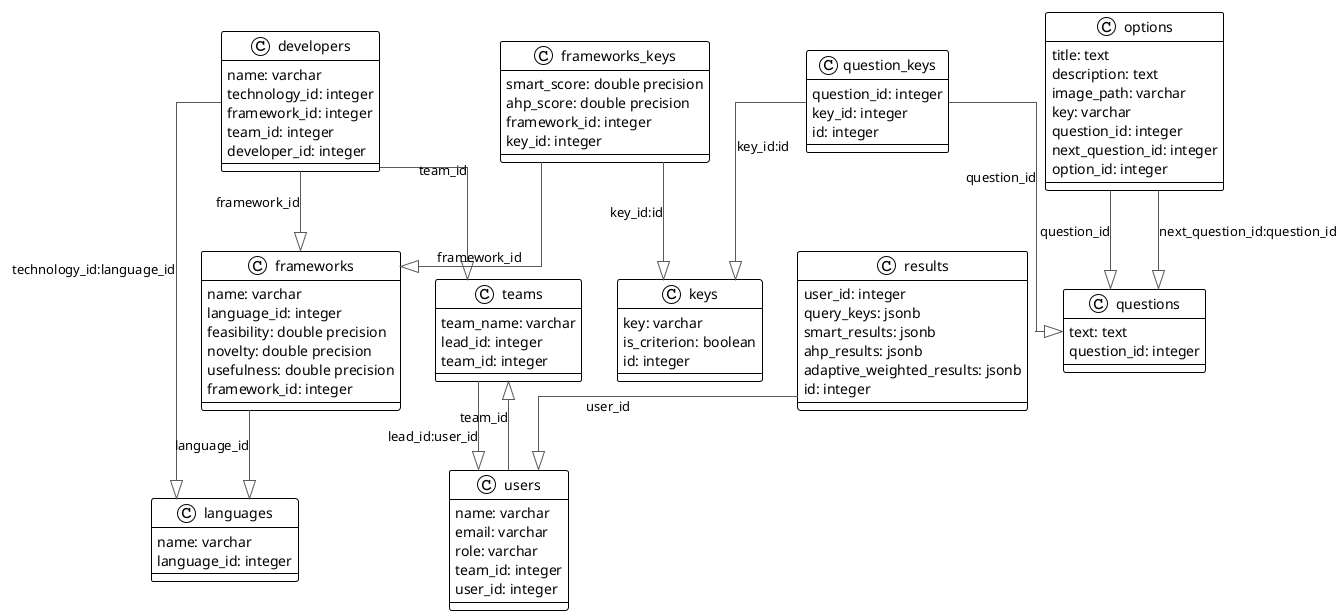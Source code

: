 @startuml

!theme plain
top to bottom direction
skinparam linetype ortho

class developers {
   name: varchar
   technology_id: integer
   framework_id: integer
   team_id: integer
   developer_id: integer
}
class frameworks {
   name: varchar
   language_id: integer
   feasibility: double precision
   novelty: double precision
   usefulness: double precision
   framework_id: integer
}
class frameworks_keys {
   smart_score: double precision
   ahp_score: double precision
   framework_id: integer
   key_id: integer
}
class keys {
   key: varchar
   is_criterion: boolean
   id: integer
}
class languages {
   name: varchar
   language_id: integer
}
class options {
   title: text
   description: text
   image_path: varchar
   key: varchar
   question_id: integer
   next_question_id: integer
   option_id: integer
}
class question_keys {
   question_id: integer
   key_id: integer
   id: integer
}
class questions {
   text: text
   question_id: integer
}
class results {
   user_id: integer
   query_keys: jsonb
   smart_results: jsonb
   ahp_results: jsonb
   adaptive_weighted_results: jsonb
   id: integer
}
class teams {
   team_name: varchar
   lead_id: integer
   team_id: integer
}
class users {
   name: varchar
   email: varchar
   role: varchar
   team_id: integer
   user_id: integer
}

developers       -[#595959,plain]-^  frameworks      : "framework_id"
developers       -[#595959,plain]-^  languages       : "technology_id:language_id"
developers       -[#595959,plain]-^  teams           : "team_id"
frameworks       -[#595959,plain]-^  languages       : "language_id"
frameworks_keys  -[#595959,plain]-^  frameworks      : "framework_id"
frameworks_keys  -[#595959,plain]-^  keys            : "key_id:id"
options          -[#595959,plain]-^  questions       : "question_id"
options          -[#595959,plain]-^  questions       : "next_question_id:question_id"
question_keys    -[#595959,plain]-^  keys            : "key_id:id"
question_keys    -[#595959,plain]-^  questions       : "question_id"
results          -[#595959,plain]-^  users           : "user_id"
teams            -[#595959,plain]-^  users           : "lead_id:user_id"
users            -[#595959,plain]-^  teams           : "team_id"
@enduml
